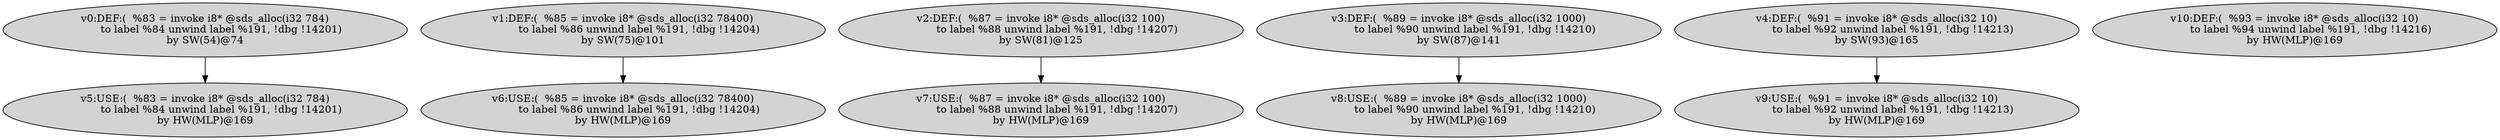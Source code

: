 digraph defuse_graph {
v0 [label = "v0:DEF:(  %83 = invoke i8* @sds_alloc(i32 784)
          to label %84 unwind label %191, !dbg !14201)\nby SW(54)@74" ,style=filled];
v1 [label = "v1:DEF:(  %85 = invoke i8* @sds_alloc(i32 78400)
          to label %86 unwind label %191, !dbg !14204)\nby SW(75)@101" ,style=filled];
v2 [label = "v2:DEF:(  %87 = invoke i8* @sds_alloc(i32 100)
          to label %88 unwind label %191, !dbg !14207)\nby SW(81)@125" ,style=filled];
v3 [label = "v3:DEF:(  %89 = invoke i8* @sds_alloc(i32 1000)
          to label %90 unwind label %191, !dbg !14210)\nby SW(87)@141" ,style=filled];
v4 [label = "v4:DEF:(  %91 = invoke i8* @sds_alloc(i32 10)
          to label %92 unwind label %191, !dbg !14213)\nby SW(93)@165" ,style=filled];
v5 [label = "v5:USE:(  %83 = invoke i8* @sds_alloc(i32 784)
          to label %84 unwind label %191, !dbg !14201)\nby HW(MLP)@169" ,style=filled];
v6 [label = "v6:USE:(  %85 = invoke i8* @sds_alloc(i32 78400)
          to label %86 unwind label %191, !dbg !14204)\nby HW(MLP)@169" ,style=filled];
v7 [label = "v7:USE:(  %87 = invoke i8* @sds_alloc(i32 100)
          to label %88 unwind label %191, !dbg !14207)\nby HW(MLP)@169" ,style=filled];
v8 [label = "v8:USE:(  %89 = invoke i8* @sds_alloc(i32 1000)
          to label %90 unwind label %191, !dbg !14210)\nby HW(MLP)@169" ,style=filled];
v9 [label = "v9:USE:(  %91 = invoke i8* @sds_alloc(i32 10)
          to label %92 unwind label %191, !dbg !14213)\nby HW(MLP)@169" ,style=filled];
v10 [label = "v10:DEF:(  %93 = invoke i8* @sds_alloc(i32 10)
          to label %94 unwind label %191, !dbg !14216)\nby HW(MLP)@169" ,style=filled];
v4 -> v9;
v3 -> v8;
v2 -> v7;
v1 -> v6;
v0 -> v5;
}
